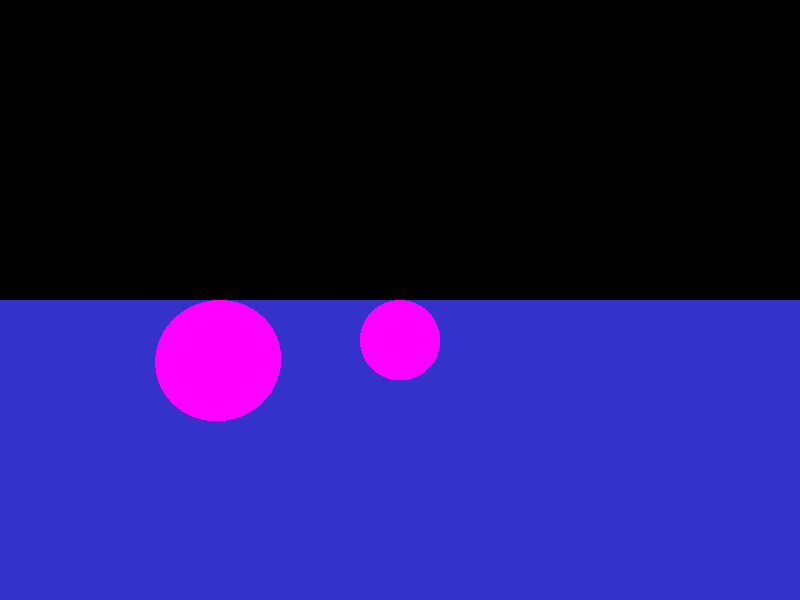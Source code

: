 // cs174, assignment 1 sample file (RIGHT HANDED)

camera {
  location  <0, 0, 14>
  up        <0,  1,  0>
  right     <1.33333, 0, 0>
  look_at   <0, 0, 0>
}

//camera {
//location  <7, 0,7> 
//up        <0,  1,  0>
//right     <.94, 0,  -.94>
//look_at   <0, 0, 0>
//}


light_source {<-100, 100, 100> color rgb <1.5, 1.5, 1.5>}
//light_source {<10, 10, 10> color rgb <0.0, 0.0, 0.0>}

sphere { <0, -1, -1>, 1
  pigment { color rgb <1.0, 0.0, 1.0>}
  finish {ambient 0.2 diffuse 0.4 specular 0.5 roughness 0.05 reflection 0.5}
}

//triangle {
//  <-0.57735, 0.18759, 0.7946499999999999>,
//  <-0.35682, -0.49112, 0.7946499999999999>,
//  <0.35682, -0.49112, 0.7946499999999999>
//  pigment {color rgb <0.9, 0.9, 0.0>}
//  finish {ambient 0.4 diffuse 0.1}
//}

//box { <-2, -2, -2>, <2, 2, 2>
//  pigment { color rgb <1.0, 0.2, 1.0>}
//  finish {ambient 0.2 diffuse 0.8}
//}

sphere { <3, -1, 4>, 1
  pigment { color rgb <1.0, 0.0, 1.0>}
  finish {ambient 0.2 diffuse 0.4 specular 0.5 roughness 0.05}
}

// floor
plane {<0, 1, 0>, -4
  pigment {color rgb <0.2, 0.2, 0.8>}
  finish {ambient 0.4 diffuse 0.2 reflection 0.2}
  translate <0, -1, 0>
}

// left wall
//plane {<1, 0, 0>, -8
//  pigment {color rgb <0.8, 0.2, 0.2>}
//  finish {ambient 0.4 diffuse 0.2 reflection 0.2}
//  rotate <0, 30, 0>
//}

// back wall
//plane {<0, 0, -1>, 30
//  pigment {color rgb <0.8, 0.4, 0.2>}
//  finish {ambient 0.4 diffuse 0.2 reflection 0.2}
//  rotate <0, 30, 0>
//}

// back wall on the right
//plane {<0, 0, -1>, 30
//  pigment {color rgb <0.0, 0.2, 0.2>}
//  finish {ambient 0.4 diffuse 0.8 reflection 0.2}
//  rotate <0, -20, 0>
//}